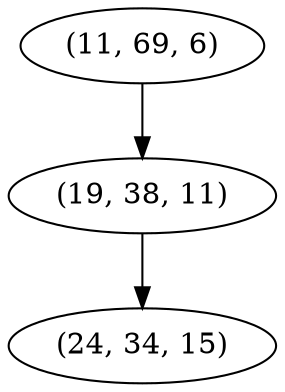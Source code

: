 digraph tree {
    "(11, 69, 6)";
    "(19, 38, 11)";
    "(24, 34, 15)";
    "(11, 69, 6)" -> "(19, 38, 11)";
    "(19, 38, 11)" -> "(24, 34, 15)";
}
